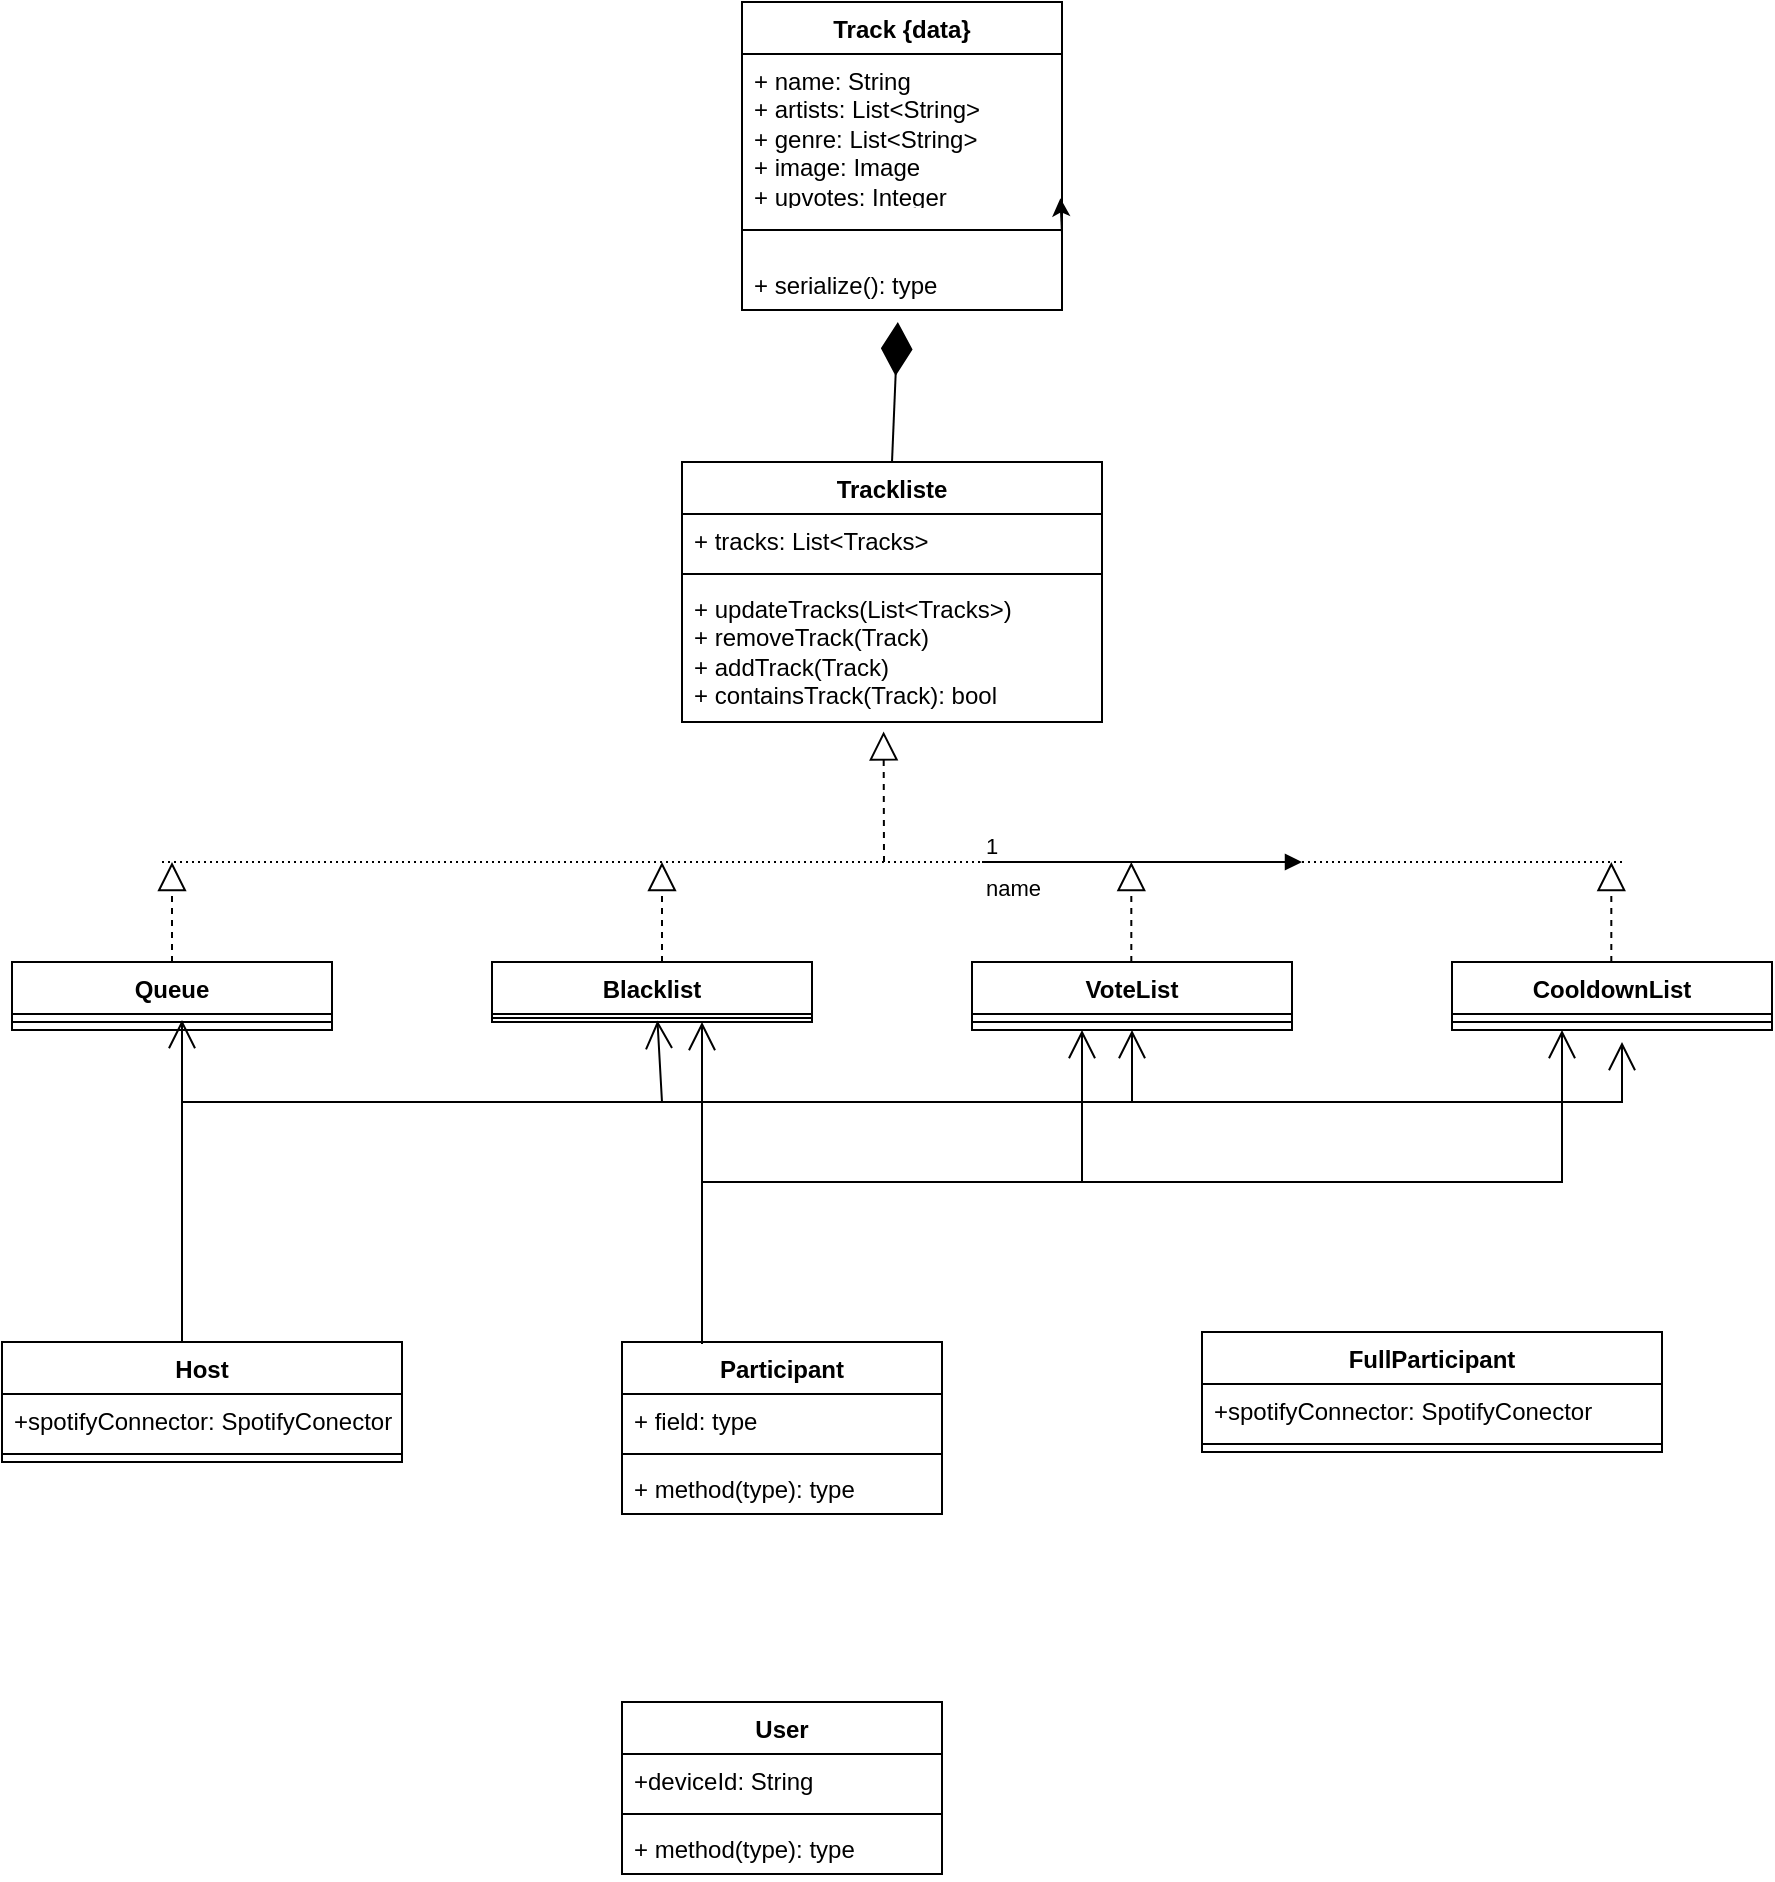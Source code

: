 <mxfile version="22.1.11" type="github">
  <diagram name="Seite-1" id="cwBHMf6WFY8OS25mvuyV">
    <mxGraphModel dx="1813" dy="1803" grid="1" gridSize="10" guides="1" tooltips="1" connect="1" arrows="1" fold="1" page="1" pageScale="1" pageWidth="827" pageHeight="1169" math="0" shadow="0">
      <root>
        <mxCell id="0" />
        <mxCell id="1" parent="0" />
        <mxCell id="21mGU__ByVHopkqidTHc-1" value="Track {data}" style="swimlane;fontStyle=1;align=center;verticalAlign=top;childLayout=stackLayout;horizontal=1;startSize=26;horizontalStack=0;resizeParent=1;resizeParentMax=0;resizeLast=0;collapsible=1;marginBottom=0;whiteSpace=wrap;html=1;" parent="1" vertex="1">
          <mxGeometry x="40" y="-110" width="160" height="154" as="geometry">
            <mxRectangle x="310" y="110" width="100" height="30" as="alternateBounds" />
          </mxGeometry>
        </mxCell>
        <mxCell id="21mGU__ByVHopkqidTHc-2" value="&lt;div&gt;+ name: String&lt;/div&gt;&lt;div&gt;+ artists: List&amp;lt;String&amp;gt;&lt;/div&gt;&lt;div&gt;+ genre: List&amp;lt;String&amp;gt;&lt;/div&gt;&lt;div&gt;+ image: Image&lt;/div&gt;&lt;div&gt;+ upvotes: Integer&lt;br&gt;&lt;/div&gt;&lt;div&gt;&lt;br&gt;&lt;/div&gt;" style="text;strokeColor=none;fillColor=none;align=left;verticalAlign=top;spacingLeft=4;spacingRight=4;overflow=hidden;rotatable=0;points=[[0,0.5],[1,0.5]];portConstraint=eastwest;whiteSpace=wrap;html=1;" parent="21mGU__ByVHopkqidTHc-1" vertex="1">
          <mxGeometry y="26" width="160" height="74" as="geometry" />
        </mxCell>
        <mxCell id="21mGU__ByVHopkqidTHc-3" value="" style="line;strokeWidth=1;fillColor=none;align=left;verticalAlign=middle;spacingTop=-1;spacingLeft=3;spacingRight=3;rotatable=0;labelPosition=right;points=[];portConstraint=eastwest;strokeColor=inherit;" parent="21mGU__ByVHopkqidTHc-1" vertex="1">
          <mxGeometry y="100" width="160" height="28" as="geometry" />
        </mxCell>
        <mxCell id="21mGU__ByVHopkqidTHc-4" value="+ serialize(): type" style="text;strokeColor=none;fillColor=none;align=left;verticalAlign=top;spacingLeft=4;spacingRight=4;overflow=hidden;rotatable=0;points=[[0,0.5],[1,0.5]];portConstraint=eastwest;whiteSpace=wrap;html=1;" parent="21mGU__ByVHopkqidTHc-1" vertex="1">
          <mxGeometry y="128" width="160" height="26" as="geometry" />
        </mxCell>
        <mxCell id="zWyNzxWB-JUxgK_gsZQu-5" style="edgeStyle=orthogonalEdgeStyle;rounded=0;orthogonalLoop=1;jettySize=auto;html=1;exitX=1;exitY=0.75;exitDx=0;exitDy=0;entryX=0.995;entryY=0.975;entryDx=0;entryDy=0;entryPerimeter=0;" edge="1" parent="21mGU__ByVHopkqidTHc-1" source="21mGU__ByVHopkqidTHc-1" target="21mGU__ByVHopkqidTHc-2">
          <mxGeometry relative="1" as="geometry" />
        </mxCell>
        <mxCell id="zWyNzxWB-JUxgK_gsZQu-1" value="Trackliste" style="swimlane;fontStyle=1;align=center;verticalAlign=top;childLayout=stackLayout;horizontal=1;startSize=26;horizontalStack=0;resizeParent=1;resizeParentMax=0;resizeLast=0;collapsible=1;marginBottom=0;whiteSpace=wrap;html=1;" vertex="1" parent="1">
          <mxGeometry x="10" y="120" width="210" height="130" as="geometry" />
        </mxCell>
        <mxCell id="zWyNzxWB-JUxgK_gsZQu-2" value="&lt;div&gt;+ tracks: List&amp;lt;Tracks&amp;gt;&lt;/div&gt;&lt;div&gt;&lt;br&gt;&lt;/div&gt;" style="text;strokeColor=none;fillColor=none;align=left;verticalAlign=top;spacingLeft=4;spacingRight=4;overflow=hidden;rotatable=0;points=[[0,0.5],[1,0.5]];portConstraint=eastwest;whiteSpace=wrap;html=1;" vertex="1" parent="zWyNzxWB-JUxgK_gsZQu-1">
          <mxGeometry y="26" width="210" height="26" as="geometry" />
        </mxCell>
        <mxCell id="zWyNzxWB-JUxgK_gsZQu-3" value="" style="line;strokeWidth=1;fillColor=none;align=left;verticalAlign=middle;spacingTop=-1;spacingLeft=3;spacingRight=3;rotatable=0;labelPosition=right;points=[];portConstraint=eastwest;strokeColor=inherit;" vertex="1" parent="zWyNzxWB-JUxgK_gsZQu-1">
          <mxGeometry y="52" width="210" height="8" as="geometry" />
        </mxCell>
        <mxCell id="zWyNzxWB-JUxgK_gsZQu-4" value="&lt;div&gt;+ updateTracks(List&amp;lt;Tracks&amp;gt;)&lt;/div&gt;&lt;div&gt;+ removeTrack(Track)&lt;/div&gt;&lt;div&gt;+ addTrack(Track)&lt;/div&gt;&lt;div&gt;+ containsTrack(Track): bool&lt;/div&gt;&lt;div&gt;&lt;br&gt;&lt;/div&gt;" style="text;strokeColor=none;fillColor=none;align=left;verticalAlign=top;spacingLeft=4;spacingRight=4;overflow=hidden;rotatable=0;points=[[0,0.5],[1,0.5]];portConstraint=eastwest;whiteSpace=wrap;html=1;" vertex="1" parent="zWyNzxWB-JUxgK_gsZQu-1">
          <mxGeometry y="60" width="210" height="70" as="geometry" />
        </mxCell>
        <mxCell id="zWyNzxWB-JUxgK_gsZQu-10" value="VoteList" style="swimlane;fontStyle=1;align=center;verticalAlign=top;childLayout=stackLayout;horizontal=1;startSize=26;horizontalStack=0;resizeParent=1;resizeParentMax=0;resizeLast=0;collapsible=1;marginBottom=0;whiteSpace=wrap;html=1;" vertex="1" parent="1">
          <mxGeometry x="155" y="370" width="160" height="34" as="geometry">
            <mxRectangle x="50" y="360" width="90" height="30" as="alternateBounds" />
          </mxGeometry>
        </mxCell>
        <mxCell id="zWyNzxWB-JUxgK_gsZQu-12" value="" style="line;strokeWidth=1;fillColor=none;align=left;verticalAlign=middle;spacingTop=-1;spacingLeft=3;spacingRight=3;rotatable=0;labelPosition=right;points=[];portConstraint=eastwest;strokeColor=inherit;" vertex="1" parent="zWyNzxWB-JUxgK_gsZQu-10">
          <mxGeometry y="26" width="160" height="8" as="geometry" />
        </mxCell>
        <mxCell id="zWyNzxWB-JUxgK_gsZQu-15" value="Blacklist" style="swimlane;fontStyle=1;align=center;verticalAlign=top;childLayout=stackLayout;horizontal=1;startSize=26;horizontalStack=0;resizeParent=1;resizeParentMax=0;resizeLast=0;collapsible=1;marginBottom=0;whiteSpace=wrap;html=1;" vertex="1" parent="1">
          <mxGeometry x="-85" y="370" width="160" height="30" as="geometry">
            <mxRectangle x="50" y="360" width="90" height="30" as="alternateBounds" />
          </mxGeometry>
        </mxCell>
        <mxCell id="zWyNzxWB-JUxgK_gsZQu-16" value="" style="line;strokeWidth=1;fillColor=none;align=left;verticalAlign=middle;spacingTop=-1;spacingLeft=3;spacingRight=3;rotatable=0;labelPosition=right;points=[];portConstraint=eastwest;strokeColor=inherit;" vertex="1" parent="zWyNzxWB-JUxgK_gsZQu-15">
          <mxGeometry y="26" width="160" height="4" as="geometry" />
        </mxCell>
        <mxCell id="zWyNzxWB-JUxgK_gsZQu-17" value="Queue" style="swimlane;fontStyle=1;align=center;verticalAlign=top;childLayout=stackLayout;horizontal=1;startSize=26;horizontalStack=0;resizeParent=1;resizeParentMax=0;resizeLast=0;collapsible=1;marginBottom=0;whiteSpace=wrap;html=1;" vertex="1" parent="1">
          <mxGeometry x="-325" y="370" width="160" height="34" as="geometry">
            <mxRectangle x="50" y="360" width="90" height="30" as="alternateBounds" />
          </mxGeometry>
        </mxCell>
        <mxCell id="zWyNzxWB-JUxgK_gsZQu-18" value="" style="line;strokeWidth=1;fillColor=none;align=left;verticalAlign=middle;spacingTop=-1;spacingLeft=3;spacingRight=3;rotatable=0;labelPosition=right;points=[];portConstraint=eastwest;strokeColor=inherit;" vertex="1" parent="zWyNzxWB-JUxgK_gsZQu-17">
          <mxGeometry y="26" width="160" height="8" as="geometry" />
        </mxCell>
        <mxCell id="zWyNzxWB-JUxgK_gsZQu-19" value="CooldownList" style="swimlane;fontStyle=1;align=center;verticalAlign=top;childLayout=stackLayout;horizontal=1;startSize=26;horizontalStack=0;resizeParent=1;resizeParentMax=0;resizeLast=0;collapsible=1;marginBottom=0;whiteSpace=wrap;html=1;" vertex="1" parent="1">
          <mxGeometry x="395" y="370" width="160" height="34" as="geometry">
            <mxRectangle x="50" y="360" width="90" height="30" as="alternateBounds" />
          </mxGeometry>
        </mxCell>
        <mxCell id="zWyNzxWB-JUxgK_gsZQu-20" value="" style="line;strokeWidth=1;fillColor=none;align=left;verticalAlign=middle;spacingTop=-1;spacingLeft=3;spacingRight=3;rotatable=0;labelPosition=right;points=[];portConstraint=eastwest;strokeColor=inherit;" vertex="1" parent="zWyNzxWB-JUxgK_gsZQu-19">
          <mxGeometry y="26" width="160" height="8" as="geometry" />
        </mxCell>
        <mxCell id="zWyNzxWB-JUxgK_gsZQu-23" value="" style="endArrow=diamondThin;endFill=1;endSize=24;html=1;rounded=0;exitX=0.5;exitY=0;exitDx=0;exitDy=0;entryX=0.487;entryY=1.231;entryDx=0;entryDy=0;entryPerimeter=0;" edge="1" parent="1" source="zWyNzxWB-JUxgK_gsZQu-1" target="21mGU__ByVHopkqidTHc-4">
          <mxGeometry width="160" relative="1" as="geometry">
            <mxPoint x="200" y="100" as="sourcePoint" />
            <mxPoint x="370" y="110" as="targetPoint" />
          </mxGeometry>
        </mxCell>
        <mxCell id="zWyNzxWB-JUxgK_gsZQu-26" value="" style="endArrow=block;dashed=1;endFill=0;endSize=12;html=1;rounded=0;exitX=0.5;exitY=0;exitDx=0;exitDy=0;" edge="1" parent="1" source="zWyNzxWB-JUxgK_gsZQu-17">
          <mxGeometry width="160" relative="1" as="geometry">
            <mxPoint x="-350" y="230" as="sourcePoint" />
            <mxPoint x="-245" y="320" as="targetPoint" />
            <Array as="points" />
          </mxGeometry>
        </mxCell>
        <mxCell id="zWyNzxWB-JUxgK_gsZQu-86" value="" style="endArrow=block;dashed=1;endFill=0;endSize=12;html=1;rounded=0;entryX=0.48;entryY=1.067;entryDx=0;entryDy=0;entryPerimeter=0;" edge="1" parent="1" target="zWyNzxWB-JUxgK_gsZQu-4">
          <mxGeometry width="160" relative="1" as="geometry">
            <mxPoint x="111" y="320" as="sourcePoint" />
            <mxPoint x="430" y="740" as="targetPoint" />
          </mxGeometry>
        </mxCell>
        <mxCell id="zWyNzxWB-JUxgK_gsZQu-87" value="" style="endArrow=none;html=1;rounded=0;dashed=1;dashPattern=1 2;" edge="1" parent="1">
          <mxGeometry relative="1" as="geometry">
            <mxPoint x="480" y="320" as="sourcePoint" />
            <mxPoint x="-250" y="320" as="targetPoint" />
          </mxGeometry>
        </mxCell>
        <mxCell id="zWyNzxWB-JUxgK_gsZQu-89" value="" style="endArrow=block;dashed=1;endFill=0;endSize=12;html=1;rounded=0;exitX=0.5;exitY=0;exitDx=0;exitDy=0;" edge="1" parent="1">
          <mxGeometry width="160" relative="1" as="geometry">
            <mxPoint y="370" as="sourcePoint" />
            <mxPoint y="320" as="targetPoint" />
            <Array as="points" />
          </mxGeometry>
        </mxCell>
        <mxCell id="zWyNzxWB-JUxgK_gsZQu-90" value="" style="endArrow=block;dashed=1;endFill=0;endSize=12;html=1;rounded=0;exitX=0.5;exitY=0;exitDx=0;exitDy=0;" edge="1" parent="1">
          <mxGeometry width="160" relative="1" as="geometry">
            <mxPoint x="234.66" y="370" as="sourcePoint" />
            <mxPoint x="234.66" y="320" as="targetPoint" />
            <Array as="points" />
          </mxGeometry>
        </mxCell>
        <mxCell id="zWyNzxWB-JUxgK_gsZQu-94" value="" style="endArrow=block;dashed=1;endFill=0;endSize=12;html=1;rounded=0;exitX=0.5;exitY=0;exitDx=0;exitDy=0;" edge="1" parent="1">
          <mxGeometry width="160" relative="1" as="geometry">
            <mxPoint x="474.66" y="370" as="sourcePoint" />
            <mxPoint x="474.66" y="320" as="targetPoint" />
            <Array as="points" />
          </mxGeometry>
        </mxCell>
        <mxCell id="zWyNzxWB-JUxgK_gsZQu-95" value="Host" style="swimlane;fontStyle=1;align=center;verticalAlign=top;childLayout=stackLayout;horizontal=1;startSize=26;horizontalStack=0;resizeParent=1;resizeParentMax=0;resizeLast=0;collapsible=1;marginBottom=0;whiteSpace=wrap;html=1;" vertex="1" parent="1">
          <mxGeometry x="-330" y="560" width="200" height="60" as="geometry" />
        </mxCell>
        <mxCell id="zWyNzxWB-JUxgK_gsZQu-96" value="+spotifyConnector: SpotifyConector" style="text;strokeColor=none;fillColor=none;align=left;verticalAlign=top;spacingLeft=4;spacingRight=4;overflow=hidden;rotatable=0;points=[[0,0.5],[1,0.5]];portConstraint=eastwest;whiteSpace=wrap;html=1;" vertex="1" parent="zWyNzxWB-JUxgK_gsZQu-95">
          <mxGeometry y="26" width="200" height="26" as="geometry" />
        </mxCell>
        <mxCell id="zWyNzxWB-JUxgK_gsZQu-97" value="" style="line;strokeWidth=1;fillColor=none;align=left;verticalAlign=middle;spacingTop=-1;spacingLeft=3;spacingRight=3;rotatable=0;labelPosition=right;points=[];portConstraint=eastwest;strokeColor=inherit;" vertex="1" parent="zWyNzxWB-JUxgK_gsZQu-95">
          <mxGeometry y="52" width="200" height="8" as="geometry" />
        </mxCell>
        <mxCell id="zWyNzxWB-JUxgK_gsZQu-103" value="FullParticipant" style="swimlane;fontStyle=1;align=center;verticalAlign=top;childLayout=stackLayout;horizontal=1;startSize=26;horizontalStack=0;resizeParent=1;resizeParentMax=0;resizeLast=0;collapsible=1;marginBottom=0;whiteSpace=wrap;html=1;" vertex="1" parent="1">
          <mxGeometry x="270" y="555" width="230" height="60" as="geometry" />
        </mxCell>
        <mxCell id="zWyNzxWB-JUxgK_gsZQu-104" value="+spotifyConnector: SpotifyConector" style="text;strokeColor=none;fillColor=none;align=left;verticalAlign=top;spacingLeft=4;spacingRight=4;overflow=hidden;rotatable=0;points=[[0,0.5],[1,0.5]];portConstraint=eastwest;whiteSpace=wrap;html=1;" vertex="1" parent="zWyNzxWB-JUxgK_gsZQu-103">
          <mxGeometry y="26" width="230" height="26" as="geometry" />
        </mxCell>
        <mxCell id="zWyNzxWB-JUxgK_gsZQu-105" value="" style="line;strokeWidth=1;fillColor=none;align=left;verticalAlign=middle;spacingTop=-1;spacingLeft=3;spacingRight=3;rotatable=0;labelPosition=right;points=[];portConstraint=eastwest;strokeColor=inherit;" vertex="1" parent="zWyNzxWB-JUxgK_gsZQu-103">
          <mxGeometry y="52" width="230" height="8" as="geometry" />
        </mxCell>
        <mxCell id="zWyNzxWB-JUxgK_gsZQu-107" value="Participant" style="swimlane;fontStyle=1;align=center;verticalAlign=top;childLayout=stackLayout;horizontal=1;startSize=26;horizontalStack=0;resizeParent=1;resizeParentMax=0;resizeLast=0;collapsible=1;marginBottom=0;whiteSpace=wrap;html=1;" vertex="1" parent="1">
          <mxGeometry x="-20" y="560" width="160" height="86" as="geometry" />
        </mxCell>
        <mxCell id="zWyNzxWB-JUxgK_gsZQu-108" value="+ field: type" style="text;strokeColor=none;fillColor=none;align=left;verticalAlign=top;spacingLeft=4;spacingRight=4;overflow=hidden;rotatable=0;points=[[0,0.5],[1,0.5]];portConstraint=eastwest;whiteSpace=wrap;html=1;" vertex="1" parent="zWyNzxWB-JUxgK_gsZQu-107">
          <mxGeometry y="26" width="160" height="26" as="geometry" />
        </mxCell>
        <mxCell id="zWyNzxWB-JUxgK_gsZQu-109" value="" style="line;strokeWidth=1;fillColor=none;align=left;verticalAlign=middle;spacingTop=-1;spacingLeft=3;spacingRight=3;rotatable=0;labelPosition=right;points=[];portConstraint=eastwest;strokeColor=inherit;" vertex="1" parent="zWyNzxWB-JUxgK_gsZQu-107">
          <mxGeometry y="52" width="160" height="8" as="geometry" />
        </mxCell>
        <mxCell id="zWyNzxWB-JUxgK_gsZQu-110" value="+ method(type): type" style="text;strokeColor=none;fillColor=none;align=left;verticalAlign=top;spacingLeft=4;spacingRight=4;overflow=hidden;rotatable=0;points=[[0,0.5],[1,0.5]];portConstraint=eastwest;whiteSpace=wrap;html=1;" vertex="1" parent="zWyNzxWB-JUxgK_gsZQu-107">
          <mxGeometry y="60" width="160" height="26" as="geometry" />
        </mxCell>
        <mxCell id="zWyNzxWB-JUxgK_gsZQu-112" value="User" style="swimlane;fontStyle=1;align=center;verticalAlign=top;childLayout=stackLayout;horizontal=1;startSize=26;horizontalStack=0;resizeParent=1;resizeParentMax=0;resizeLast=0;collapsible=1;marginBottom=0;whiteSpace=wrap;html=1;" vertex="1" parent="1">
          <mxGeometry x="-20" y="740" width="160" height="86" as="geometry" />
        </mxCell>
        <mxCell id="zWyNzxWB-JUxgK_gsZQu-113" value="+deviceId: String " style="text;strokeColor=none;fillColor=none;align=left;verticalAlign=top;spacingLeft=4;spacingRight=4;overflow=hidden;rotatable=0;points=[[0,0.5],[1,0.5]];portConstraint=eastwest;whiteSpace=wrap;html=1;" vertex="1" parent="zWyNzxWB-JUxgK_gsZQu-112">
          <mxGeometry y="26" width="160" height="26" as="geometry" />
        </mxCell>
        <mxCell id="zWyNzxWB-JUxgK_gsZQu-114" value="" style="line;strokeWidth=1;fillColor=none;align=left;verticalAlign=middle;spacingTop=-1;spacingLeft=3;spacingRight=3;rotatable=0;labelPosition=right;points=[];portConstraint=eastwest;strokeColor=inherit;" vertex="1" parent="zWyNzxWB-JUxgK_gsZQu-112">
          <mxGeometry y="52" width="160" height="8" as="geometry" />
        </mxCell>
        <mxCell id="zWyNzxWB-JUxgK_gsZQu-115" value="+ method(type): type" style="text;strokeColor=none;fillColor=none;align=left;verticalAlign=top;spacingLeft=4;spacingRight=4;overflow=hidden;rotatable=0;points=[[0,0.5],[1,0.5]];portConstraint=eastwest;whiteSpace=wrap;html=1;" vertex="1" parent="zWyNzxWB-JUxgK_gsZQu-112">
          <mxGeometry y="60" width="160" height="26" as="geometry" />
        </mxCell>
        <mxCell id="zWyNzxWB-JUxgK_gsZQu-119" value="name" style="endArrow=block;endFill=1;html=1;edgeStyle=orthogonalEdgeStyle;align=left;verticalAlign=top;rounded=0;" edge="1" parent="1">
          <mxGeometry x="-1" relative="1" as="geometry">
            <mxPoint x="160" y="320" as="sourcePoint" />
            <mxPoint x="320" y="320" as="targetPoint" />
          </mxGeometry>
        </mxCell>
        <mxCell id="zWyNzxWB-JUxgK_gsZQu-120" value="1" style="edgeLabel;resizable=0;html=1;align=left;verticalAlign=bottom;" connectable="0" vertex="1" parent="zWyNzxWB-JUxgK_gsZQu-119">
          <mxGeometry x="-1" relative="1" as="geometry" />
        </mxCell>
        <mxCell id="zWyNzxWB-JUxgK_gsZQu-123" value="" style="endArrow=open;endFill=1;endSize=12;html=1;rounded=0;fontStyle=1" edge="1" parent="1">
          <mxGeometry width="160" relative="1" as="geometry">
            <mxPoint x="-240" y="560" as="sourcePoint" />
            <mxPoint x="-240" y="399.02" as="targetPoint" />
            <Array as="points" />
          </mxGeometry>
        </mxCell>
        <mxCell id="zWyNzxWB-JUxgK_gsZQu-125" value="" style="endArrow=open;endFill=1;endSize=12;html=1;rounded=0;entryX=0.517;entryY=0.815;entryDx=0;entryDy=0;entryPerimeter=0;" edge="1" parent="1" target="zWyNzxWB-JUxgK_gsZQu-16">
          <mxGeometry width="160" relative="1" as="geometry">
            <mxPoint x="-240" y="440" as="sourcePoint" />
            <mxPoint x="3" y="409" as="targetPoint" />
            <Array as="points">
              <mxPoint y="440" />
            </Array>
          </mxGeometry>
        </mxCell>
        <mxCell id="zWyNzxWB-JUxgK_gsZQu-127" value="" style="endArrow=open;endFill=1;endSize=12;html=1;rounded=0;entryX=0.5;entryY=1;entryDx=0;entryDy=0;" edge="1" parent="1" target="zWyNzxWB-JUxgK_gsZQu-10">
          <mxGeometry width="160" relative="1" as="geometry">
            <mxPoint y="440" as="sourcePoint" />
            <mxPoint x="-220" y="419.02" as="targetPoint" />
            <Array as="points">
              <mxPoint x="235" y="440" />
            </Array>
          </mxGeometry>
        </mxCell>
        <mxCell id="zWyNzxWB-JUxgK_gsZQu-128" value="" style="endArrow=open;endFill=1;endSize=12;html=1;rounded=0;" edge="1" parent="1">
          <mxGeometry width="160" relative="1" as="geometry">
            <mxPoint x="230" y="440" as="sourcePoint" />
            <mxPoint x="480" y="410" as="targetPoint" />
            <Array as="points">
              <mxPoint x="480" y="440" />
            </Array>
          </mxGeometry>
        </mxCell>
        <mxCell id="zWyNzxWB-JUxgK_gsZQu-129" value="" style="endArrow=open;endFill=1;endSize=12;html=1;rounded=0;" edge="1" parent="1">
          <mxGeometry width="160" relative="1" as="geometry">
            <mxPoint x="20" y="560.98" as="sourcePoint" />
            <mxPoint x="20" y="400" as="targetPoint" />
            <Array as="points" />
          </mxGeometry>
        </mxCell>
        <mxCell id="zWyNzxWB-JUxgK_gsZQu-130" value="" style="endArrow=open;endFill=1;endSize=12;html=1;rounded=0;" edge="1" parent="1">
          <mxGeometry width="160" relative="1" as="geometry">
            <mxPoint x="20" y="480" as="sourcePoint" />
            <mxPoint x="210" y="404" as="targetPoint" />
            <Array as="points">
              <mxPoint x="210" y="480" />
            </Array>
          </mxGeometry>
        </mxCell>
        <mxCell id="zWyNzxWB-JUxgK_gsZQu-131" value="" style="endArrow=open;endFill=1;endSize=12;html=1;rounded=0;" edge="1" parent="1">
          <mxGeometry width="160" relative="1" as="geometry">
            <mxPoint x="210" y="480" as="sourcePoint" />
            <mxPoint x="450" y="404" as="targetPoint" />
            <Array as="points">
              <mxPoint x="450" y="480" />
            </Array>
          </mxGeometry>
        </mxCell>
      </root>
    </mxGraphModel>
  </diagram>
</mxfile>
